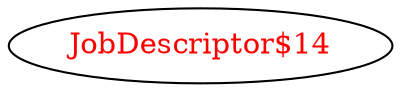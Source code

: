 digraph dependencyGraph {
 concentrate=true;
 ranksep="2.0";
 rankdir="LR"; 
 splines="ortho";
"JobDescriptor$14" [fontcolor="red"];
}
